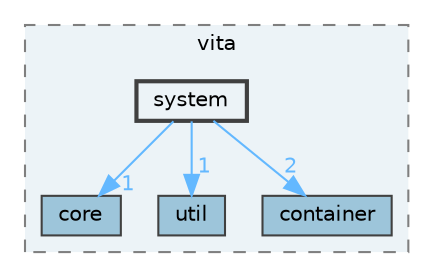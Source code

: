 digraph "inc/vita/system"
{
 // LATEX_PDF_SIZE
  bgcolor="transparent";
  edge [fontname=Helvetica,fontsize=10,labelfontname=Helvetica,labelfontsize=10];
  node [fontname=Helvetica,fontsize=10,shape=box,height=0.2,width=0.4];
  compound=true
  subgraph clusterdir_d3b70d838b3edc6cd94e00f363b2919c {
    graph [ bgcolor="#ecf3f7", pencolor="grey50", label="vita", fontname=Helvetica,fontsize=10 style="filled,dashed", URL="dir_d3b70d838b3edc6cd94e00f363b2919c.html",tooltip=""]
  dir_003e56fe13d8c091d04afdc7d84e4e69 [label="core", fillcolor="#9dc5da", color="grey25", style="filled", URL="dir_003e56fe13d8c091d04afdc7d84e4e69.html",tooltip=""];
  dir_e3df6b7065603e15dd80218d83a6abc4 [label="util", fillcolor="#9dc5da", color="grey25", style="filled", URL="dir_e3df6b7065603e15dd80218d83a6abc4.html",tooltip=""];
  dir_c17e7b1b5044b70ced4243638bd55c1f [label="container", fillcolor="#9dc5da", color="grey25", style="filled", URL="dir_c17e7b1b5044b70ced4243638bd55c1f.html",tooltip=""];
  dir_bf3199b7335f5c83b94999e5b699a447 [label="system", fillcolor="#ecf3f7", color="grey25", style="filled,bold", URL="dir_bf3199b7335f5c83b94999e5b699a447.html",tooltip=""];
  }
  dir_bf3199b7335f5c83b94999e5b699a447->dir_003e56fe13d8c091d04afdc7d84e4e69 [headlabel="1", labeldistance=1.5 headhref="dir_000005_000002.html" color="steelblue1" fontcolor="steelblue1"];
  dir_bf3199b7335f5c83b94999e5b699a447->dir_c17e7b1b5044b70ced4243638bd55c1f [headlabel="2", labeldistance=1.5 headhref="dir_000005_000001.html" color="steelblue1" fontcolor="steelblue1"];
  dir_bf3199b7335f5c83b94999e5b699a447->dir_e3df6b7065603e15dd80218d83a6abc4 [headlabel="1", labeldistance=1.5 headhref="dir_000005_000006.html" color="steelblue1" fontcolor="steelblue1"];
}
